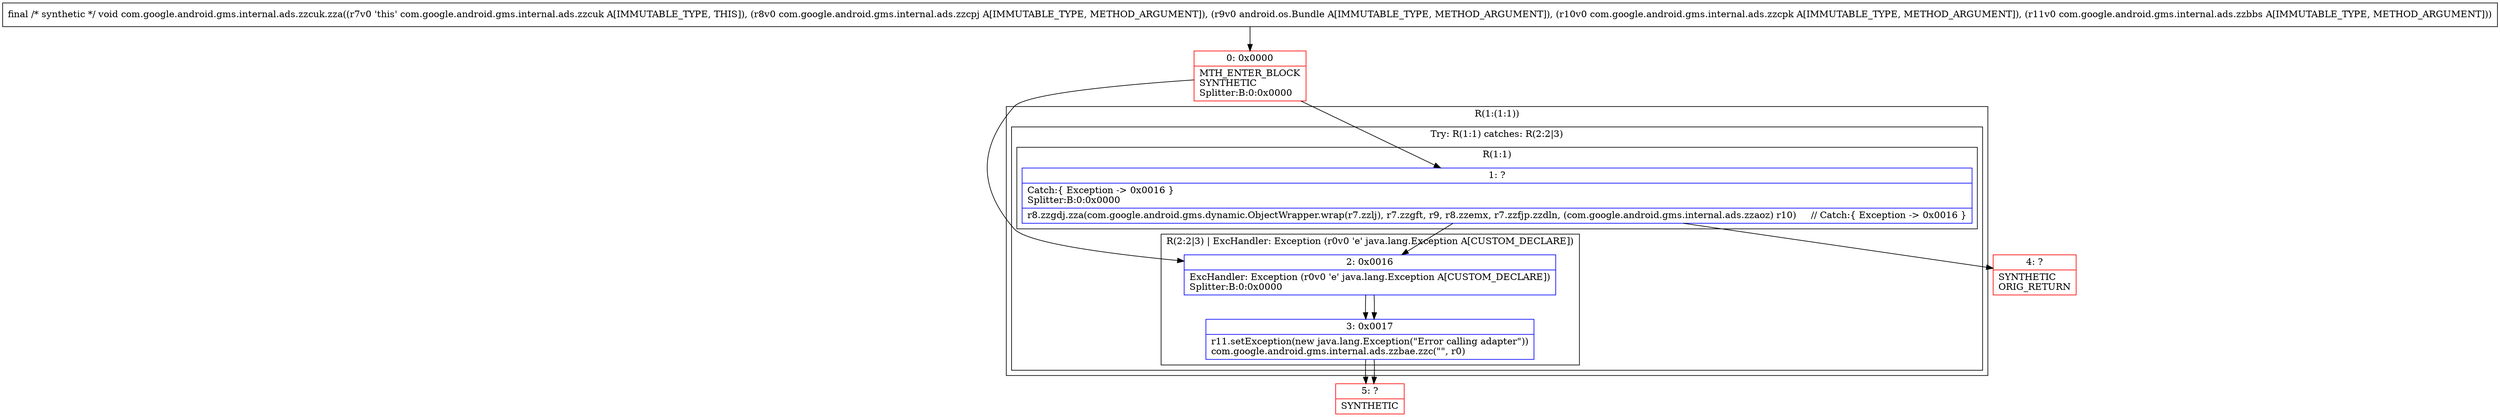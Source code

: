digraph "CFG forcom.google.android.gms.internal.ads.zzcuk.zza(Lcom\/google\/android\/gms\/internal\/ads\/zzcpj;Landroid\/os\/Bundle;Lcom\/google\/android\/gms\/internal\/ads\/zzcpk;Lcom\/google\/android\/gms\/internal\/ads\/zzbbs;)V" {
subgraph cluster_Region_1587166572 {
label = "R(1:(1:1))";
node [shape=record,color=blue];
subgraph cluster_TryCatchRegion_1741781056 {
label = "Try: R(1:1) catches: R(2:2|3)";
node [shape=record,color=blue];
subgraph cluster_Region_1265544188 {
label = "R(1:1)";
node [shape=record,color=blue];
Node_1 [shape=record,label="{1\:\ ?|Catch:\{ Exception \-\> 0x0016 \}\lSplitter:B:0:0x0000\l|r8.zzgdj.zza(com.google.android.gms.dynamic.ObjectWrapper.wrap(r7.zzlj), r7.zzgft, r9, r8.zzemx, r7.zzfjp.zzdln, (com.google.android.gms.internal.ads.zzaoz) r10)     \/\/ Catch:\{ Exception \-\> 0x0016 \}\l}"];
}
subgraph cluster_Region_270257202 {
label = "R(2:2|3) | ExcHandler: Exception (r0v0 'e' java.lang.Exception A[CUSTOM_DECLARE])\l";
node [shape=record,color=blue];
Node_2 [shape=record,label="{2\:\ 0x0016|ExcHandler: Exception (r0v0 'e' java.lang.Exception A[CUSTOM_DECLARE])\lSplitter:B:0:0x0000\l}"];
Node_3 [shape=record,label="{3\:\ 0x0017|r11.setException(new java.lang.Exception(\"Error calling adapter\"))\lcom.google.android.gms.internal.ads.zzbae.zzc(\"\", r0)\l}"];
}
}
}
subgraph cluster_Region_270257202 {
label = "R(2:2|3) | ExcHandler: Exception (r0v0 'e' java.lang.Exception A[CUSTOM_DECLARE])\l";
node [shape=record,color=blue];
Node_2 [shape=record,label="{2\:\ 0x0016|ExcHandler: Exception (r0v0 'e' java.lang.Exception A[CUSTOM_DECLARE])\lSplitter:B:0:0x0000\l}"];
Node_3 [shape=record,label="{3\:\ 0x0017|r11.setException(new java.lang.Exception(\"Error calling adapter\"))\lcom.google.android.gms.internal.ads.zzbae.zzc(\"\", r0)\l}"];
}
Node_0 [shape=record,color=red,label="{0\:\ 0x0000|MTH_ENTER_BLOCK\lSYNTHETIC\lSplitter:B:0:0x0000\l}"];
Node_4 [shape=record,color=red,label="{4\:\ ?|SYNTHETIC\lORIG_RETURN\l}"];
Node_5 [shape=record,color=red,label="{5\:\ ?|SYNTHETIC\l}"];
MethodNode[shape=record,label="{final \/* synthetic *\/ void com.google.android.gms.internal.ads.zzcuk.zza((r7v0 'this' com.google.android.gms.internal.ads.zzcuk A[IMMUTABLE_TYPE, THIS]), (r8v0 com.google.android.gms.internal.ads.zzcpj A[IMMUTABLE_TYPE, METHOD_ARGUMENT]), (r9v0 android.os.Bundle A[IMMUTABLE_TYPE, METHOD_ARGUMENT]), (r10v0 com.google.android.gms.internal.ads.zzcpk A[IMMUTABLE_TYPE, METHOD_ARGUMENT]), (r11v0 com.google.android.gms.internal.ads.zzbbs A[IMMUTABLE_TYPE, METHOD_ARGUMENT])) }"];
MethodNode -> Node_0;
Node_1 -> Node_2;
Node_1 -> Node_4;
Node_2 -> Node_3;
Node_3 -> Node_5;
Node_2 -> Node_3;
Node_3 -> Node_5;
Node_0 -> Node_1;
Node_0 -> Node_2;
}

